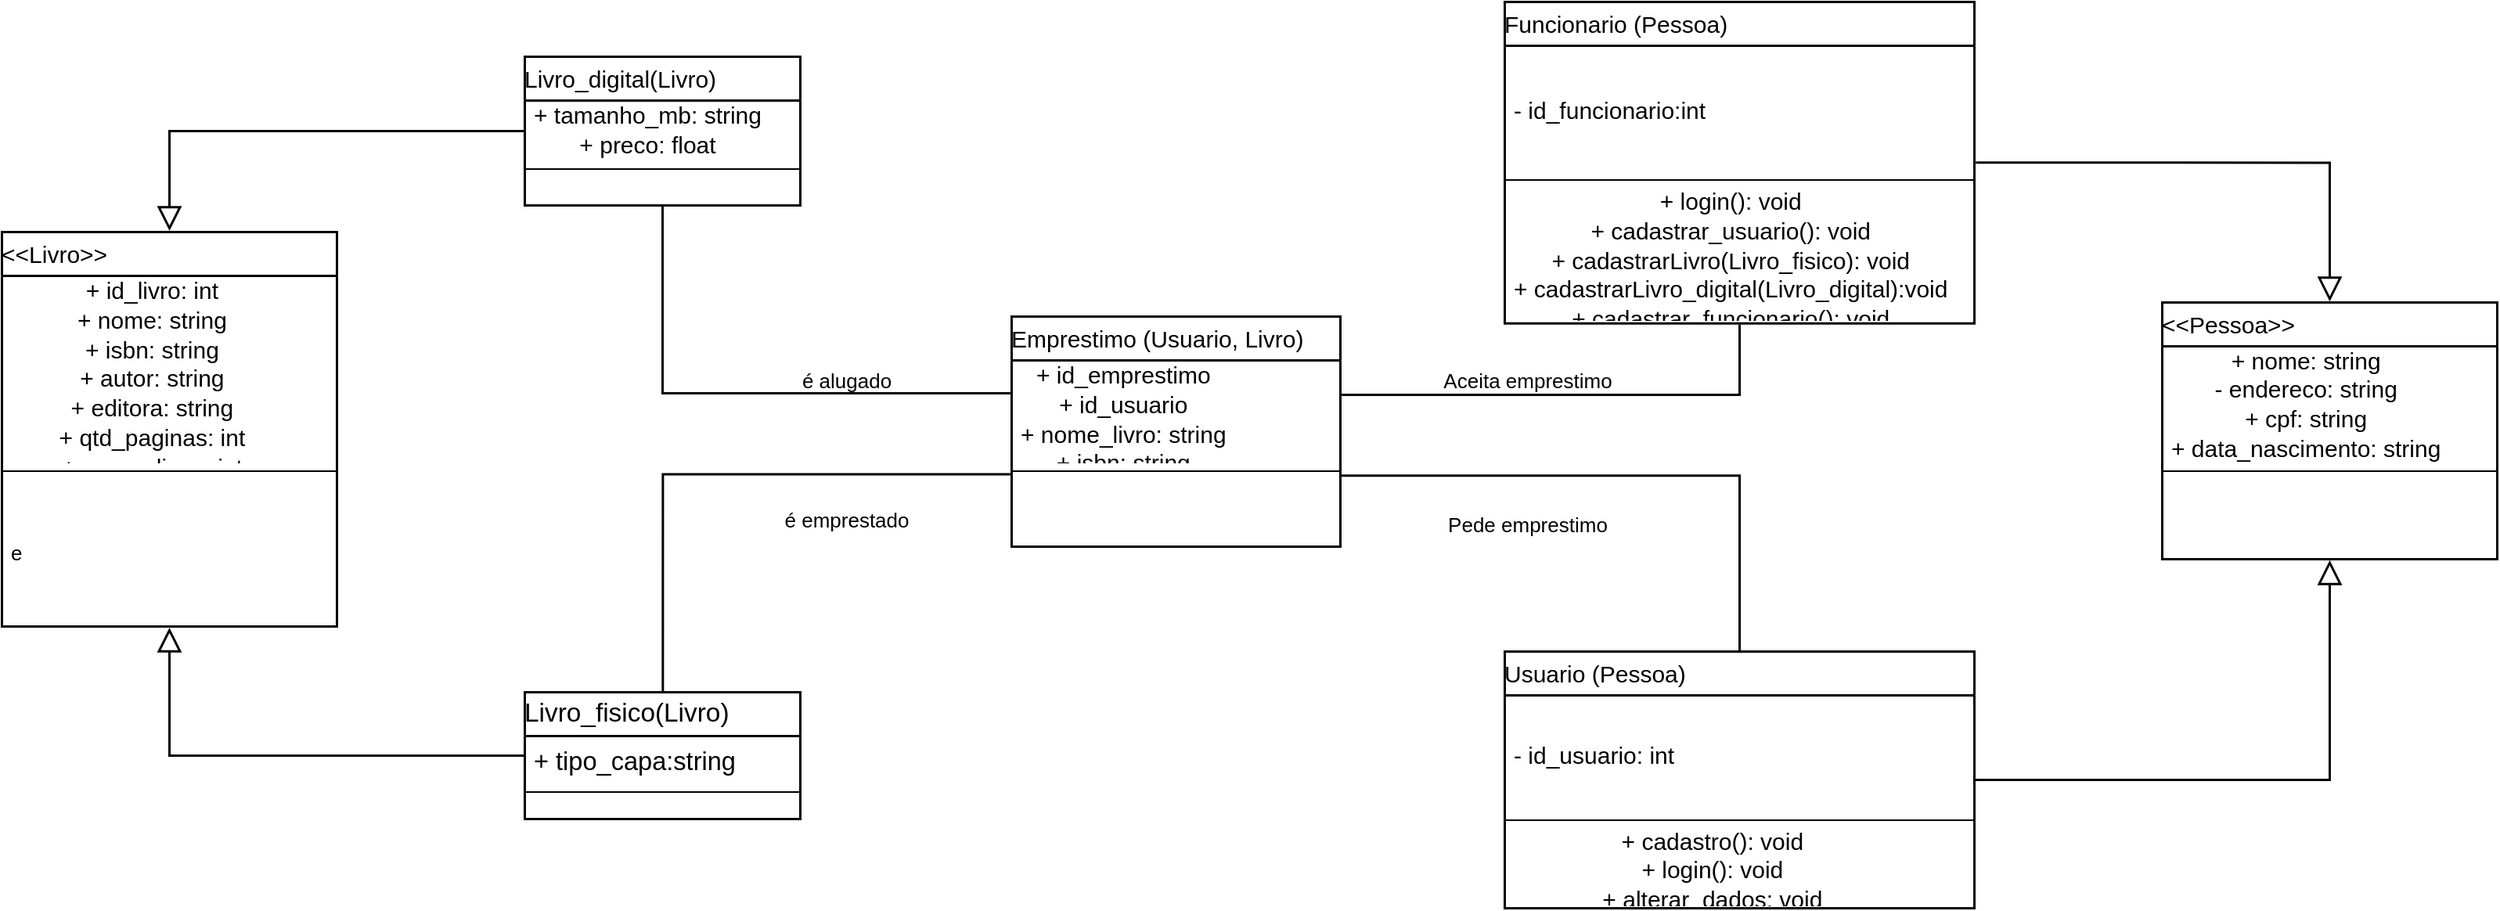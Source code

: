 <mxfile version="24.4.4" type="device">
  <diagram name="Página-1" id="WGe0Hk64mJlpdM23Yo2j">
    <mxGraphModel dx="2049" dy="2246" grid="1" gridSize="10" guides="1" tooltips="1" connect="1" arrows="1" fold="1" page="1" pageScale="1" pageWidth="827" pageHeight="1169" math="0" shadow="0">
      <root>
        <mxCell id="0" />
        <mxCell id="1" parent="0" />
        <mxCell id="-OGWa6dfMV56XT3KgPaG-41" value="Usuario (Pessoa)" style="html=1;overflow=block;blockSpacing=1;swimlane;childLayout=stackLayout;horizontal=1;horizontalStack=0;resizeParent=1;resizeParentMax=0;resizeLast=0;collapsible=0;fontStyle=0;marginBottom=0;swimlaneFillColor=#ffffff;startSize=28;whiteSpace=wrap;fontSize=15;align=left;spacing=0;strokeWidth=1.5;" vertex="1" parent="1">
          <mxGeometry x="1005" y="394" width="300" height="164" as="geometry" />
        </mxCell>
        <mxCell id="-OGWa6dfMV56XT3KgPaG-42" value="- id_usuario: int" style="part=1;html=1;resizeHeight=0;strokeColor=none;fillColor=none;align=left;verticalAlign=middle;spacingLeft=4;spacingRight=4;overflow=hidden;rotatable=0;points=[[0,0.5],[1,0.5]];portConstraint=eastwest;swimlaneFillColor=#ffffff;whiteSpace=wrap;fontSize=15;" vertex="1" parent="-OGWa6dfMV56XT3KgPaG-41">
          <mxGeometry y="28" width="300" height="76" as="geometry" />
        </mxCell>
        <mxCell id="-OGWa6dfMV56XT3KgPaG-43" value="" style="line;strokeWidth=1;fillColor=none;align=left;verticalAlign=middle;spacingTop=-1;spacingLeft=3;spacingRight=3;rotatable=0;labelPosition=right;points=[];portConstraint=eastwest;" vertex="1" parent="-OGWa6dfMV56XT3KgPaG-41">
          <mxGeometry y="104" width="300" height="8" as="geometry" />
        </mxCell>
        <mxCell id="-OGWa6dfMV56XT3KgPaG-44" value="&lt;div style=&quot;display: flex; justify-content: center; text-align: center; align-items: baseline; font-size: 0; line-height: 1.25;margin-top: -2px;&quot;&gt;&lt;span&gt;&lt;span style=&quot;font-size:15px;&quot;&gt;+ cadastro(): void&lt;/span&gt;&lt;span style=&quot;font-size:13px;&quot;&gt;&#xa;&lt;/span&gt;&lt;span style=&quot;font-size:15px;&quot;&gt;+ login(): void&lt;/span&gt;&lt;span style=&quot;font-size:13px;&quot;&gt;&#xa;&lt;/span&gt;&lt;span style=&quot;font-size:15px;&quot;&gt;+ alterar_dados: void&lt;/span&gt;&lt;span style=&quot;font-size:13px;&quot;&gt;&#xa;&lt;/span&gt;&lt;span style=&quot;font-size:15px;&quot;&gt;+ pedir_emprestimo(Livro_fisico): void&lt;/span&gt;&lt;span style=&quot;font-size:13px;&quot;&gt;&#xa;&lt;/span&gt;&lt;span style=&quot;font-size:15px;&quot;&gt;+ listar_emprestimos(): void&lt;/span&gt;&lt;span style=&quot;font-size:13px;&quot;&gt;&#xa;&lt;/span&gt;&lt;span style=&quot;font-size:15px;&quot;&gt;+ comprar(Livro_digital): void&lt;/span&gt;&lt;/span&gt;&lt;/div&gt;" style="part=1;html=1;resizeHeight=0;strokeColor=none;fillColor=none;align=left;verticalAlign=middle;spacingLeft=4;spacingRight=4;overflow=hidden;rotatable=0;points=[[0,0.5],[1,0.5]];portConstraint=eastwest;swimlaneFillColor=#ffffff;whiteSpace=wrap;fontSize=15;" vertex="1" parent="-OGWa6dfMV56XT3KgPaG-41">
          <mxGeometry y="112" width="300" height="52" as="geometry" />
        </mxCell>
        <mxCell id="-OGWa6dfMV56XT3KgPaG-45" value="&amp;lt;&amp;lt;Pessoa&amp;gt;&amp;gt;" style="html=1;overflow=block;blockSpacing=1;swimlane;childLayout=stackLayout;horizontal=1;horizontalStack=0;resizeParent=1;resizeParentMax=0;resizeLast=0;collapsible=0;fontStyle=0;marginBottom=0;swimlaneFillColor=#ffffff;startSize=28;whiteSpace=wrap;fontSize=15;align=left;spacing=0;strokeWidth=1.5;" vertex="1" parent="1">
          <mxGeometry x="1425" y="171" width="214" height="164" as="geometry" />
        </mxCell>
        <mxCell id="-OGWa6dfMV56XT3KgPaG-46" value="&lt;div style=&quot;display: flex; justify-content: center; text-align: center; align-items: baseline; font-size: 0; line-height: 1.25;margin-top: -2px;&quot;&gt;&lt;span&gt;&lt;span style=&quot;font-size:15px;&quot;&gt;+ nome: string&lt;/span&gt;&lt;span style=&quot;font-size:13px;&quot;&gt;&#xa;&lt;/span&gt;&lt;span style=&quot;font-size:15px;&quot;&gt;- endereco: string&lt;/span&gt;&lt;span style=&quot;font-size:13px;&quot;&gt;&#xa;&lt;/span&gt;&lt;span style=&quot;font-size:15px;&quot;&gt;+ cpf: string&lt;/span&gt;&lt;span style=&quot;font-size:13px;&quot;&gt;&#xa;&lt;/span&gt;&lt;span style=&quot;font-size:15px;&quot;&gt;+ data_nascimento: string&lt;/span&gt;&lt;span style=&quot;font-size:13px;&quot;&gt;&#xa;&lt;/span&gt;&lt;span style=&quot;font-size:15px;&quot;&gt;- genero: string&lt;/span&gt;&lt;span style=&quot;font-size:13px;&quot;&gt;&#xa;&lt;/span&gt;&lt;span style=&quot;font-size:15px;&quot;&gt;- telefone: string&lt;/span&gt;&lt;/span&gt;&lt;/div&gt;" style="part=1;html=1;resizeHeight=0;strokeColor=none;fillColor=none;align=left;verticalAlign=middle;spacingLeft=4;spacingRight=4;overflow=hidden;rotatable=0;points=[[0,0.5],[1,0.5]];portConstraint=eastwest;swimlaneFillColor=#ffffff;whiteSpace=wrap;fontSize=15;" vertex="1" parent="-OGWa6dfMV56XT3KgPaG-45">
          <mxGeometry y="28" width="214" height="76" as="geometry" />
        </mxCell>
        <mxCell id="-OGWa6dfMV56XT3KgPaG-47" value="" style="line;strokeWidth=1;fillColor=none;align=left;verticalAlign=middle;spacingTop=-1;spacingLeft=3;spacingRight=3;rotatable=0;labelPosition=right;points=[];portConstraint=eastwest;" vertex="1" parent="-OGWa6dfMV56XT3KgPaG-45">
          <mxGeometry y="104" width="214" height="8" as="geometry" />
        </mxCell>
        <mxCell id="-OGWa6dfMV56XT3KgPaG-48" value="" style="part=1;resizeHeight=0;strokeColor=none;fillColor=none;align=left;verticalAlign=middle;spacingLeft=4;spacingRight=4;rotatable=0;points=[[0,0.5],[1,0.5]];portConstraint=eastwest;swimlaneFillColor=#ffffff;whiteSpace=wrap;overflow=block;blockSpacing=1;html=1;fontSize=13;" vertex="1" parent="-OGWa6dfMV56XT3KgPaG-45">
          <mxGeometry y="112" width="214" height="52" as="geometry" />
        </mxCell>
        <mxCell id="-OGWa6dfMV56XT3KgPaG-49" value="Livro_fisico(Livro)" style="html=1;overflow=block;blockSpacing=1;swimlane;childLayout=stackLayout;horizontal=1;horizontalStack=0;resizeParent=1;resizeParentMax=0;resizeLast=0;collapsible=0;fontStyle=0;marginBottom=0;swimlaneFillColor=#ffffff;startSize=28;whiteSpace=wrap;fontSize=16.7;align=left;spacing=0;strokeWidth=1.5;" vertex="1" parent="1">
          <mxGeometry x="379" y="420" width="176" height="81" as="geometry" />
        </mxCell>
        <mxCell id="-OGWa6dfMV56XT3KgPaG-50" value="+ tipo_capa:string" style="part=1;html=1;resizeHeight=0;strokeColor=none;fillColor=none;align=left;verticalAlign=middle;spacingLeft=4;spacingRight=4;overflow=hidden;rotatable=0;points=[[0,0.5],[1,0.5]];portConstraint=eastwest;swimlaneFillColor=#ffffff;whiteSpace=wrap;fontSize=16.3;" vertex="1" parent="-OGWa6dfMV56XT3KgPaG-49">
          <mxGeometry y="28" width="176" height="32" as="geometry" />
        </mxCell>
        <mxCell id="-OGWa6dfMV56XT3KgPaG-51" value="" style="line;strokeWidth=1;fillColor=none;align=left;verticalAlign=middle;spacingTop=-1;spacingLeft=3;spacingRight=3;rotatable=0;labelPosition=right;points=[];portConstraint=eastwest;" vertex="1" parent="-OGWa6dfMV56XT3KgPaG-49">
          <mxGeometry y="60" width="176" height="8" as="geometry" />
        </mxCell>
        <mxCell id="-OGWa6dfMV56XT3KgPaG-52" value="" style="part=1;html=1;resizeHeight=0;strokeColor=none;fillColor=none;align=left;verticalAlign=middle;spacingLeft=4;spacingRight=4;overflow=hidden;rotatable=0;points=[[0,0.5],[1,0.5]];portConstraint=eastwest;swimlaneFillColor=#ffffff;whiteSpace=wrap;fontSize=13;" vertex="1" parent="-OGWa6dfMV56XT3KgPaG-49">
          <mxGeometry y="68" width="176" height="13" as="geometry" />
        </mxCell>
        <mxCell id="-OGWa6dfMV56XT3KgPaG-53" value="Funcionario (Pessoa)" style="html=1;overflow=block;blockSpacing=1;swimlane;childLayout=stackLayout;horizontal=1;horizontalStack=0;resizeParent=1;resizeParentMax=0;resizeLast=0;collapsible=0;fontStyle=0;marginBottom=0;swimlaneFillColor=#ffffff;startSize=28;whiteSpace=wrap;fontSize=15;align=left;spacing=0;strokeWidth=1.5;" vertex="1" parent="1">
          <mxGeometry x="1005" y="-21" width="300" height="205.325" as="geometry" />
        </mxCell>
        <mxCell id="-OGWa6dfMV56XT3KgPaG-54" value="- id_funcionario:int" style="part=1;html=1;resizeHeight=0;strokeColor=none;fillColor=none;align=left;verticalAlign=middle;spacingLeft=4;spacingRight=4;overflow=hidden;rotatable=0;points=[[0,0.5],[1,0.5]];portConstraint=eastwest;swimlaneFillColor=#ffffff;whiteSpace=wrap;fontSize=15;" vertex="1" parent="-OGWa6dfMV56XT3KgPaG-53">
          <mxGeometry y="28" width="300" height="82" as="geometry" />
        </mxCell>
        <mxCell id="-OGWa6dfMV56XT3KgPaG-55" value="" style="line;strokeWidth=1;fillColor=none;align=left;verticalAlign=middle;spacingTop=-1;spacingLeft=3;spacingRight=3;rotatable=0;labelPosition=right;points=[];portConstraint=eastwest;" vertex="1" parent="-OGWa6dfMV56XT3KgPaG-53">
          <mxGeometry y="110" width="300" height="8" as="geometry" />
        </mxCell>
        <mxCell id="-OGWa6dfMV56XT3KgPaG-56" value="&lt;div style=&quot;display: flex; justify-content: center; text-align: center; align-items: baseline; font-size: 0; line-height: 1.25;margin-top: -2px;&quot;&gt;&lt;span&gt;&lt;span style=&quot;font-size:15px;&quot;&gt;+ login(): void&lt;/span&gt;&lt;span style=&quot;font-size:13px;&quot;&gt;&#xa;&lt;/span&gt;&lt;span style=&quot;font-size:15px;&quot;&gt;+ cadastrar_usuario(): void&lt;/span&gt;&lt;span style=&quot;font-size:13px;&quot;&gt;&#xa;&lt;/span&gt;&lt;span style=&quot;font-size:15px;&quot;&gt;+ cadastrarLivro(Livro_fisico): void&lt;/span&gt;&lt;span style=&quot;font-size:13px;&quot;&gt;&#xa;&lt;/span&gt;&lt;span style=&quot;font-size:15px;&quot;&gt;+ cadastrarLivro_digital(Livro_digital):void&#xa;&lt;/span&gt;&lt;span style=&quot;font-size:15px;&quot;&gt;+ cadastrar_funcionario(): void&lt;/span&gt;&lt;/span&gt;&lt;/div&gt;" style="part=1;html=1;resizeHeight=0;strokeColor=none;fillColor=none;align=left;verticalAlign=middle;spacingLeft=4;spacingRight=4;overflow=hidden;rotatable=0;points=[[0,0.5],[1,0.5]];portConstraint=eastwest;swimlaneFillColor=#ffffff;whiteSpace=wrap;fontSize=15;" vertex="1" parent="-OGWa6dfMV56XT3KgPaG-53">
          <mxGeometry y="118" width="300" height="87.325" as="geometry" />
        </mxCell>
        <mxCell id="-OGWa6dfMV56XT3KgPaG-57" value="Livro_digital(Livro)" style="html=1;overflow=block;blockSpacing=1;swimlane;childLayout=stackLayout;horizontal=1;horizontalStack=0;resizeParent=1;resizeParentMax=0;resizeLast=0;collapsible=0;fontStyle=0;marginBottom=0;swimlaneFillColor=#ffffff;startSize=28;whiteSpace=wrap;fontSize=15;align=left;spacing=0;strokeWidth=1.5;" vertex="1" parent="1">
          <mxGeometry x="379" y="14" width="176" height="95" as="geometry" />
        </mxCell>
        <mxCell id="-OGWa6dfMV56XT3KgPaG-58" value="&lt;div style=&quot;display: flex; justify-content: center; text-align: center; align-items: baseline; font-size: 0; line-height: 1.25;margin-top: -2px;&quot;&gt;&lt;span&gt;&lt;span style=&quot;font-size:15px;&quot;&gt;+ tamanho_mb: string&lt;/span&gt;&lt;span style=&quot;font-size:13px;&quot;&gt;&#xa;&lt;/span&gt;&lt;span style=&quot;font-size:15px;&quot;&gt;+ preco: float&lt;/span&gt;&lt;/span&gt;&lt;/div&gt;" style="part=1;html=1;resizeHeight=0;strokeColor=none;fillColor=none;align=left;verticalAlign=middle;spacingLeft=4;spacingRight=4;overflow=hidden;rotatable=0;points=[[0,0.5],[1,0.5]];portConstraint=eastwest;swimlaneFillColor=#ffffff;whiteSpace=wrap;fontSize=15;" vertex="1" parent="-OGWa6dfMV56XT3KgPaG-57">
          <mxGeometry y="28" width="176" height="40" as="geometry" />
        </mxCell>
        <mxCell id="-OGWa6dfMV56XT3KgPaG-59" value="" style="line;strokeWidth=1;fillColor=none;align=left;verticalAlign=middle;spacingTop=-1;spacingLeft=3;spacingRight=3;rotatable=0;labelPosition=right;points=[];portConstraint=eastwest;" vertex="1" parent="-OGWa6dfMV56XT3KgPaG-57">
          <mxGeometry y="68" width="176" height="8" as="geometry" />
        </mxCell>
        <mxCell id="-OGWa6dfMV56XT3KgPaG-60" value="" style="part=1;resizeHeight=0;strokeColor=none;fillColor=none;align=left;verticalAlign=middle;spacingLeft=4;spacingRight=4;rotatable=0;points=[[0,0.5],[1,0.5]];portConstraint=eastwest;swimlaneFillColor=#ffffff;whiteSpace=wrap;overflow=block;blockSpacing=1;html=1;fontSize=13;" vertex="1" parent="-OGWa6dfMV56XT3KgPaG-57">
          <mxGeometry y="76" width="176" height="19" as="geometry" />
        </mxCell>
        <mxCell id="-OGWa6dfMV56XT3KgPaG-61" value="&amp;lt;&amp;lt;Livro&amp;gt;&amp;gt;" style="html=1;overflow=block;blockSpacing=1;swimlane;childLayout=stackLayout;horizontal=1;horizontalStack=0;resizeParent=1;resizeParentMax=0;resizeLast=0;collapsible=0;fontStyle=0;marginBottom=0;swimlaneFillColor=#ffffff;startSize=28;whiteSpace=wrap;fontSize=15;align=left;spacing=0;strokeWidth=1.5;" vertex="1" parent="1">
          <mxGeometry x="45" y="126" width="214" height="252" as="geometry" />
        </mxCell>
        <mxCell id="-OGWa6dfMV56XT3KgPaG-62" value="&lt;div style=&quot;display: flex; justify-content: center; text-align: center; align-items: baseline; font-size: 0; line-height: 1.25;margin-top: -2px;&quot;&gt;&lt;span&gt;&lt;span style=&quot;font-size:15px;&quot;&gt;+ id_livro: int&lt;/span&gt;&lt;span style=&quot;font-size:13px;&quot;&gt;&#xa;&lt;/span&gt;&lt;span style=&quot;font-size:15px;&quot;&gt;+ nome: string&lt;/span&gt;&lt;span style=&quot;font-size:13px;&quot;&gt;&#xa;&lt;/span&gt;&lt;span style=&quot;font-size:15px;&quot;&gt;+ isbn: string&lt;/span&gt;&lt;span style=&quot;font-size:13px;&quot;&gt;&#xa;&lt;/span&gt;&lt;span style=&quot;font-size:15px;&quot;&gt;+ autor: string&lt;/span&gt;&lt;span style=&quot;font-size:13px;&quot;&gt;&#xa;&lt;/span&gt;&lt;span style=&quot;font-size:15px;&quot;&gt;+ editora: string&lt;/span&gt;&lt;span style=&quot;font-size:13px;&quot;&gt;&#xa;&lt;/span&gt;&lt;span style=&quot;font-size:15px;&quot;&gt;+ qtd_paginas: int&lt;/span&gt;&lt;span style=&quot;font-size:13px;&quot;&gt;&#xa;&lt;/span&gt;&lt;span style=&quot;font-size:15px;&quot;&gt;+ nmr_edicao: int&lt;/span&gt;&lt;span style=&quot;font-size:13px;&quot;&gt;&#xa;&lt;/span&gt;&lt;span style=&quot;font-size:15px;&quot;&gt;+ genero: boolean     &lt;/span&gt;&lt;span style=&quot;font-size:13px;&quot;&gt;&#xa;&lt;/span&gt;&lt;span style=&quot;font-size:15px;&quot;&gt;+ faixa_etaria: int&lt;/span&gt;&lt;span style=&quot;font-size:13px;&quot;&gt;&#xa;&lt;/span&gt;&lt;span style=&quot;font-size:15px;&quot;&gt;+ disponivel=True: boolean&lt;/span&gt;&lt;span style=&quot;font-size:13px;&quot;&gt;&#xa;&lt;/span&gt;&lt;span style=&quot;font-size:15px;&quot;&gt;+ id_usuario=None: int&lt;/span&gt;&lt;/span&gt;&lt;/div&gt;" style="part=1;html=1;resizeHeight=0;strokeColor=none;fillColor=none;align=left;verticalAlign=middle;spacingLeft=4;spacingRight=4;overflow=hidden;rotatable=0;points=[[0,0.5],[1,0.5]];portConstraint=eastwest;swimlaneFillColor=#ffffff;whiteSpace=wrap;fontSize=15;" vertex="1" parent="-OGWa6dfMV56XT3KgPaG-61">
          <mxGeometry y="28" width="214" height="121" as="geometry" />
        </mxCell>
        <mxCell id="-OGWa6dfMV56XT3KgPaG-63" value="" style="line;strokeWidth=1;fillColor=none;align=left;verticalAlign=middle;spacingTop=-1;spacingLeft=3;spacingRight=3;rotatable=0;labelPosition=right;points=[];portConstraint=eastwest;" vertex="1" parent="-OGWa6dfMV56XT3KgPaG-61">
          <mxGeometry y="149" width="214" height="8" as="geometry" />
        </mxCell>
        <mxCell id="-OGWa6dfMV56XT3KgPaG-64" value="     e" style="part=1;resizeHeight=0;strokeColor=none;fillColor=none;align=left;verticalAlign=middle;spacingLeft=4;spacingRight=4;rotatable=0;points=[[0,0.5],[1,0.5]];portConstraint=eastwest;swimlaneFillColor=#ffffff;whiteSpace=wrap;overflow=block;blockSpacing=1;html=1;fontSize=13;" vertex="1" parent="-OGWa6dfMV56XT3KgPaG-61">
          <mxGeometry y="157" width="214" height="95" as="geometry" />
        </mxCell>
        <mxCell id="-OGWa6dfMV56XT3KgPaG-65" value="Emprestimo (Usuario, Livro)" style="html=1;overflow=block;blockSpacing=1;swimlane;childLayout=stackLayout;horizontal=1;horizontalStack=0;resizeParent=1;resizeParentMax=0;resizeLast=0;collapsible=0;fontStyle=0;marginBottom=0;swimlaneFillColor=#ffffff;startSize=28;whiteSpace=wrap;fontSize=15;align=left;spacing=0;strokeWidth=1.5;" vertex="1" parent="1">
          <mxGeometry x="690" y="180" width="210" height="147" as="geometry" />
        </mxCell>
        <mxCell id="-OGWa6dfMV56XT3KgPaG-66" value="&lt;div style=&quot;display: flex; justify-content: center; text-align: center; align-items: baseline; font-size: 0; line-height: 1.25;margin-top: -2px;&quot;&gt;&lt;span&gt;&lt;span style=&quot;font-size:15px;&quot;&gt;+ id_emprestimo&#xa;+ id_usuario&#xa;+ nome_livro: string&lt;/span&gt;&lt;span style=&quot;font-size:13px;&quot;&gt;&#xa;&lt;/span&gt;&lt;span style=&quot;font-size:15px;&quot;&gt;+ isbn: string&#xa;+ edicao: int             &lt;/span&gt;&lt;/span&gt;&lt;/div&gt;" style="part=1;html=1;resizeHeight=0;strokeColor=none;fillColor=none;align=left;verticalAlign=middle;spacingLeft=4;spacingRight=4;overflow=hidden;rotatable=0;points=[[0,0.5],[1,0.5]];portConstraint=eastwest;swimlaneFillColor=#ffffff;whiteSpace=wrap;fontSize=15;" vertex="1" parent="-OGWa6dfMV56XT3KgPaG-65">
          <mxGeometry y="28" width="210" height="67" as="geometry" />
        </mxCell>
        <mxCell id="-OGWa6dfMV56XT3KgPaG-67" value="" style="line;strokeWidth=1;fillColor=none;align=left;verticalAlign=middle;spacingTop=-1;spacingLeft=3;spacingRight=3;rotatable=0;labelPosition=right;points=[];portConstraint=eastwest;" vertex="1" parent="-OGWa6dfMV56XT3KgPaG-65">
          <mxGeometry y="95" width="210" height="8" as="geometry" />
        </mxCell>
        <mxCell id="-OGWa6dfMV56XT3KgPaG-68" value="" style="part=1;resizeHeight=0;strokeColor=none;fillColor=none;align=left;verticalAlign=middle;spacingLeft=4;spacingRight=4;rotatable=0;points=[[0,0.5],[1,0.5]];portConstraint=eastwest;swimlaneFillColor=#ffffff;whiteSpace=wrap;overflow=block;blockSpacing=1;html=1;fontSize=13;" vertex="1" parent="-OGWa6dfMV56XT3KgPaG-65">
          <mxGeometry y="103" width="210" height="44" as="geometry" />
        </mxCell>
        <mxCell id="-OGWa6dfMV56XT3KgPaG-69" value="" style="html=1;jettySize=18;whiteSpace=wrap;overflow=block;blockSpacing=1;fontSize=13;strokeWidth=1.5;rounded=1;arcSize=0;edgeStyle=orthogonalEdgeStyle;startArrow=none;endArrow=block;endFill=0;endSize=12;exitX=1.003;exitY=0.5;exitPerimeter=0;entryX=0.5;entryY=-0.004;entryPerimeter=0;lucidId=mglERW6mzjlb;" edge="1" parent="1" source="-OGWa6dfMV56XT3KgPaG-53" target="-OGWa6dfMV56XT3KgPaG-45">
          <mxGeometry width="100" height="100" relative="1" as="geometry">
            <Array as="points" />
          </mxGeometry>
        </mxCell>
        <mxCell id="-OGWa6dfMV56XT3KgPaG-70" value="" style="html=1;jettySize=18;whiteSpace=wrap;overflow=block;blockSpacing=1;fontSize=13;strokeWidth=1.5;rounded=1;arcSize=0;edgeStyle=orthogonalEdgeStyle;startArrow=none;endArrow=block;endFill=0;endSize=12;exitX=1.002;exitY=0.5;exitPerimeter=0;entryX=0.5;entryY=1.004;entryPerimeter=0;lucidId=qglEgDiE2UQK;" edge="1" parent="1" source="-OGWa6dfMV56XT3KgPaG-41" target="-OGWa6dfMV56XT3KgPaG-45">
          <mxGeometry width="100" height="100" relative="1" as="geometry">
            <Array as="points" />
          </mxGeometry>
        </mxCell>
        <mxCell id="-OGWa6dfMV56XT3KgPaG-71" value="" style="html=1;jettySize=18;whiteSpace=wrap;overflow=block;blockSpacing=1;fontSize=13;strokeWidth=1.5;rounded=1;arcSize=0;edgeStyle=orthogonalEdgeStyle;startArrow=none;endArrow=block;endFill=0;endSize=12;exitX=-0.004;exitY=0.5;exitPerimeter=0;entryX=0.5;entryY=-0.003;entryPerimeter=0;lucidId=FglEVSZwCNKc;" edge="1" parent="1" source="-OGWa6dfMV56XT3KgPaG-57" target="-OGWa6dfMV56XT3KgPaG-61">
          <mxGeometry width="100" height="100" relative="1" as="geometry">
            <Array as="points" />
          </mxGeometry>
        </mxCell>
        <mxCell id="-OGWa6dfMV56XT3KgPaG-72" value="Pede emprestimo" style="html=1;overflow=block;blockSpacing=1;whiteSpace=wrap;fontSize=13;spacing=3.8;strokeOpacity=0;fillOpacity=0;fillColor=#ffffff;strokeWidth=NaN;lucidId=9klE.wSyDk-s;" vertex="1" parent="1">
          <mxGeometry x="960" y="302" width="120" height="17" as="geometry" />
        </mxCell>
        <mxCell id="-OGWa6dfMV56XT3KgPaG-73" value="Aceita emprestimo" style="html=1;overflow=block;blockSpacing=1;whiteSpace=wrap;fontSize=13;spacing=3.8;strokeOpacity=0;fillOpacity=0;fillColor=#ffffff;strokeWidth=NaN;lucidId=IllER52t06kr;" vertex="1" parent="1">
          <mxGeometry x="960" y="210" width="120" height="17" as="geometry" />
        </mxCell>
        <mxCell id="-OGWa6dfMV56XT3KgPaG-74" value="" style="html=1;jettySize=18;whiteSpace=wrap;overflow=block;blockSpacing=1;fontSize=13;strokeWidth=1.5;rounded=1;arcSize=0;edgeStyle=orthogonalEdgeStyle;startArrow=block;startFill=0;startSize=12;endArrow=none;exitX=0.5;exitY=1.003;exitPerimeter=0;entryX=-0.004;entryY=0.5;entryPerimeter=0;lucidId=VmlEpHmmBoi.;" edge="1" parent="1" source="-OGWa6dfMV56XT3KgPaG-61" target="-OGWa6dfMV56XT3KgPaG-49">
          <mxGeometry width="100" height="100" relative="1" as="geometry">
            <Array as="points" />
          </mxGeometry>
        </mxCell>
        <mxCell id="-OGWa6dfMV56XT3KgPaG-75" value="é emprestado&#xa;" style="html=1;overflow=block;blockSpacing=1;whiteSpace=wrap;fontSize=13;spacing=3.8;strokeOpacity=0;fillOpacity=0;fillColor=#ffffff;strokeWidth=NaN;lucidId=snlEcpwzhno1;" vertex="1" parent="1">
          <mxGeometry x="525" y="299" width="120" height="17" as="geometry" />
        </mxCell>
        <mxCell id="-OGWa6dfMV56XT3KgPaG-76" value="é alugado&#xa;" style="html=1;overflow=block;blockSpacing=1;whiteSpace=wrap;fontSize=13;spacing=3.8;strokeOpacity=0;fillOpacity=0;fillColor=#ffffff;strokeWidth=NaN;lucidId=OnlEHm5Oonf8;" vertex="1" parent="1">
          <mxGeometry x="525" y="210" width="120" height="17" as="geometry" />
        </mxCell>
        <mxCell id="-OGWa6dfMV56XT3KgPaG-77" value="" style="html=1;jettySize=18;whiteSpace=wrap;overflow=block;blockSpacing=1;fontSize=13;strokeWidth=1.5;rounded=1;arcSize=0;edgeStyle=orthogonalEdgeStyle;startArrow=none;endArrow=none;exitX=0.5;exitY=1.004;exitPerimeter=0;entryX=1.004;entryY=0.34;entryPerimeter=0;lucidId=zplEP~shHxEF;" edge="1" parent="1" source="-OGWa6dfMV56XT3KgPaG-53" target="-OGWa6dfMV56XT3KgPaG-65">
          <mxGeometry width="100" height="100" relative="1" as="geometry">
            <Array as="points" />
          </mxGeometry>
        </mxCell>
        <mxCell id="-OGWa6dfMV56XT3KgPaG-78" value="" style="html=1;jettySize=18;whiteSpace=wrap;overflow=block;blockSpacing=1;fontSize=13;strokeWidth=1.5;rounded=1;arcSize=0;edgeStyle=orthogonalEdgeStyle;startArrow=none;endArrow=none;exitX=0.5;exitY=-0.004;exitPerimeter=0;entryX=1.004;entryY=0.691;entryPerimeter=0;lucidId=KplEwV-e2ZZU;" edge="1" parent="1" source="-OGWa6dfMV56XT3KgPaG-41" target="-OGWa6dfMV56XT3KgPaG-65">
          <mxGeometry width="100" height="100" relative="1" as="geometry">
            <Array as="points" />
          </mxGeometry>
        </mxCell>
        <mxCell id="-OGWa6dfMV56XT3KgPaG-79" value="" style="html=1;jettySize=18;whiteSpace=wrap;overflow=block;blockSpacing=1;fontSize=13;strokeWidth=1.5;rounded=1;arcSize=0;edgeStyle=orthogonalEdgeStyle;startArrow=none;endArrow=none;exitX=0.5;exitY=1.007;exitPerimeter=0;entryX=-0.004;entryY=0.333;entryPerimeter=0;lucidId=ErlEDwtae~WL;" edge="1" parent="1" source="-OGWa6dfMV56XT3KgPaG-57" target="-OGWa6dfMV56XT3KgPaG-65">
          <mxGeometry width="100" height="100" relative="1" as="geometry">
            <Array as="points" />
          </mxGeometry>
        </mxCell>
        <mxCell id="-OGWa6dfMV56XT3KgPaG-80" value="" style="html=1;jettySize=18;whiteSpace=wrap;overflow=block;blockSpacing=1;fontSize=13;strokeWidth=1.5;rounded=1;arcSize=0;edgeStyle=orthogonalEdgeStyle;startArrow=none;endArrow=none;exitX=0.501;exitY=-0.008;exitPerimeter=0;entryX=-0.004;entryY=0.685;entryPerimeter=0;lucidId=2rlE1OIrOljk;" edge="1" parent="1" source="-OGWa6dfMV56XT3KgPaG-49" target="-OGWa6dfMV56XT3KgPaG-65">
          <mxGeometry width="100" height="100" relative="1" as="geometry">
            <Array as="points" />
          </mxGeometry>
        </mxCell>
      </root>
    </mxGraphModel>
  </diagram>
</mxfile>
